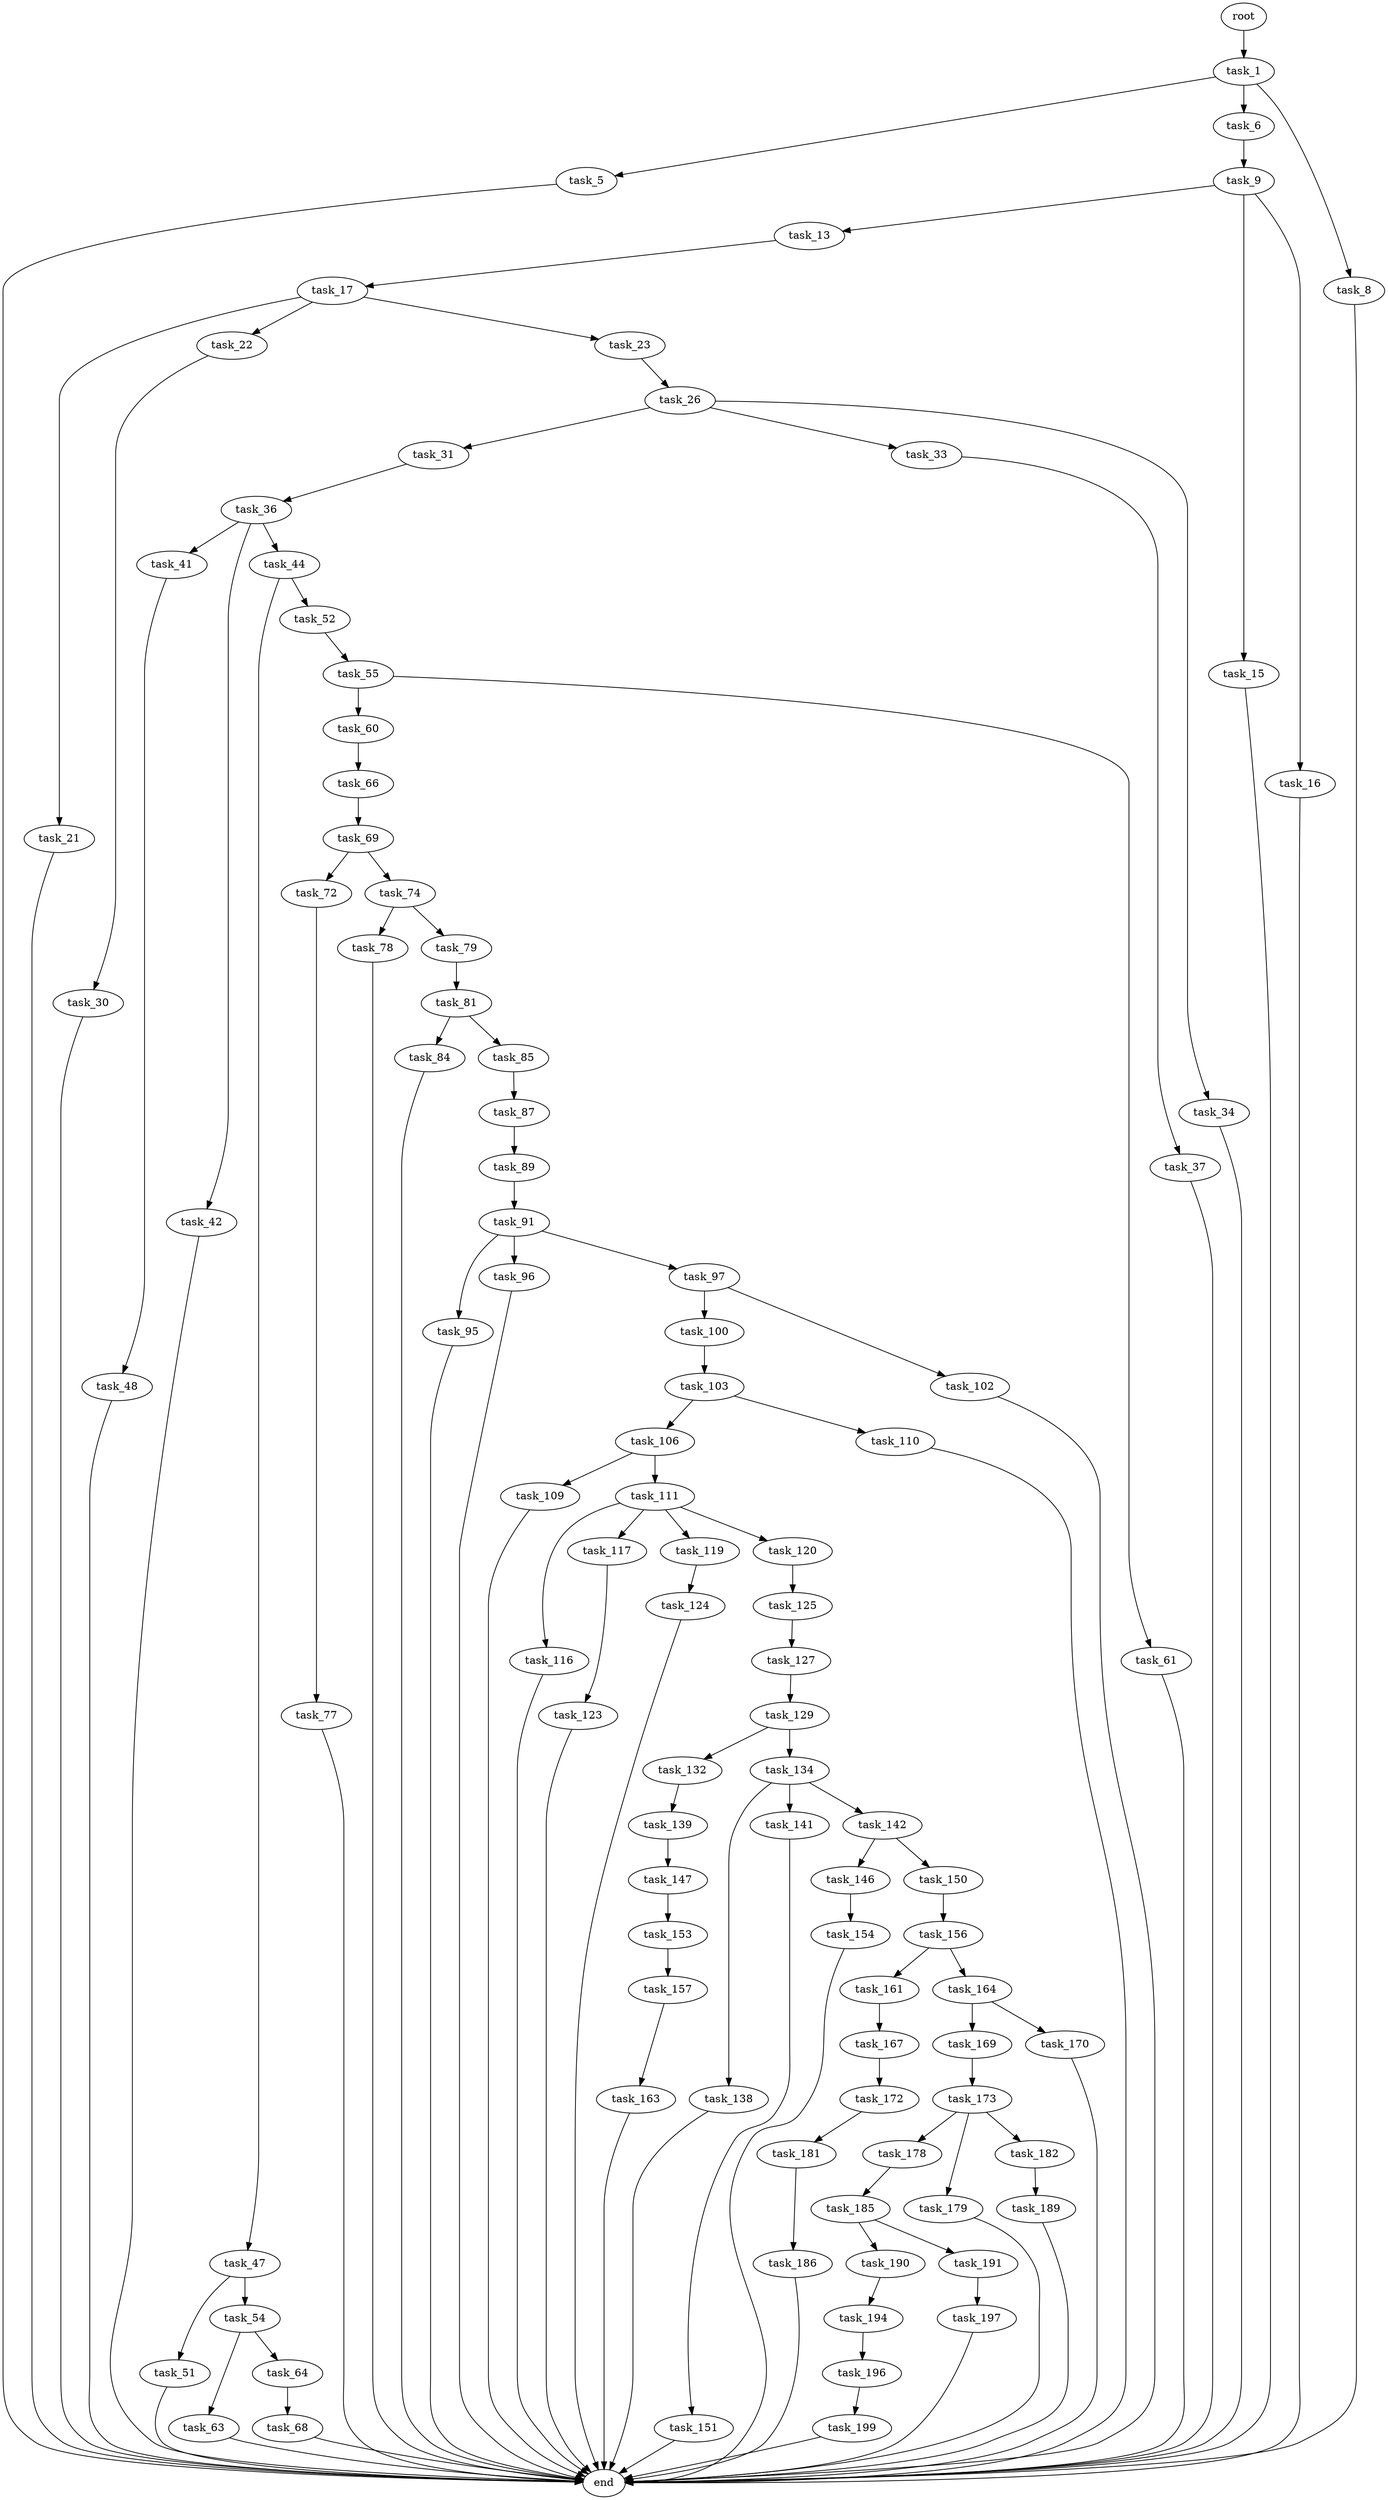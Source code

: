 digraph G {
  root [size="0.000000"];
  task_1 [size="299354726549.000000"];
  task_5 [size="1688355720.000000"];
  task_6 [size="19601527977.000000"];
  task_8 [size="1174681893103.000000"];
  task_9 [size="171648285989.000000"];
  task_13 [size="68719476736.000000"];
  task_15 [size="205439498569.000000"];
  task_16 [size="231928233984.000000"];
  task_17 [size="6373923879.000000"];
  task_21 [size="5904040838.000000"];
  task_22 [size="3811367005.000000"];
  task_23 [size="20562810281.000000"];
  task_26 [size="7260175763.000000"];
  task_30 [size="265823743332.000000"];
  task_31 [size="17016610975.000000"];
  task_33 [size="24890602013.000000"];
  task_34 [size="2123288781.000000"];
  task_36 [size="367478920016.000000"];
  task_37 [size="549755813888.000000"];
  task_41 [size="2886389587.000000"];
  task_42 [size="2381033726.000000"];
  task_44 [size="59735614670.000000"];
  task_47 [size="549755813888.000000"];
  task_48 [size="1073741824000.000000"];
  task_51 [size="607867292617.000000"];
  task_52 [size="85902069312.000000"];
  task_54 [size="134217728000.000000"];
  task_55 [size="388901942550.000000"];
  task_60 [size="1016960819269.000000"];
  task_61 [size="1073741824000.000000"];
  task_63 [size="158786708107.000000"];
  task_64 [size="1073741824000.000000"];
  task_66 [size="287890413939.000000"];
  task_68 [size="4409590324.000000"];
  task_69 [size="30334560264.000000"];
  task_72 [size="3742339196.000000"];
  task_74 [size="782757789696.000000"];
  task_77 [size="28991029248.000000"];
  task_78 [size="2542632067.000000"];
  task_79 [size="1819434095.000000"];
  task_81 [size="28991029248.000000"];
  task_84 [size="68719476736.000000"];
  task_85 [size="28281865845.000000"];
  task_87 [size="521583687316.000000"];
  task_89 [size="96485396402.000000"];
  task_91 [size="41724007475.000000"];
  task_95 [size="112489356712.000000"];
  task_96 [size="782757789696.000000"];
  task_97 [size="180222923694.000000"];
  task_100 [size="1283659484406.000000"];
  task_102 [size="30553608349.000000"];
  task_103 [size="231928233984.000000"];
  task_106 [size="440522330635.000000"];
  task_109 [size="1073741824000.000000"];
  task_110 [size="68719476736.000000"];
  task_111 [size="660373575587.000000"];
  task_116 [size="231928233984.000000"];
  task_117 [size="20729810066.000000"];
  task_119 [size="40820682042.000000"];
  task_120 [size="228500021869.000000"];
  task_123 [size="549755813888.000000"];
  task_124 [size="340060634031.000000"];
  task_125 [size="344761671.000000"];
  task_127 [size="368293445632.000000"];
  task_129 [size="549755813888.000000"];
  task_132 [size="528025939265.000000"];
  task_134 [size="1073741824000.000000"];
  task_138 [size="1073741824000.000000"];
  task_139 [size="16754067601.000000"];
  task_141 [size="47776302308.000000"];
  task_142 [size="549755813888.000000"];
  task_146 [size="32687092339.000000"];
  task_147 [size="782757789696.000000"];
  task_150 [size="28991029248.000000"];
  task_151 [size="134217728000.000000"];
  task_153 [size="12861269604.000000"];
  task_154 [size="219262984971.000000"];
  task_156 [size="399318660959.000000"];
  task_157 [size="782757789696.000000"];
  task_161 [size="26020637029.000000"];
  task_163 [size="7934106226.000000"];
  task_164 [size="28991029248.000000"];
  task_167 [size="17068305667.000000"];
  task_169 [size="68719476736.000000"];
  task_170 [size="4435296299.000000"];
  task_172 [size="14994042851.000000"];
  task_173 [size="368293445632.000000"];
  task_178 [size="17712868355.000000"];
  task_179 [size="9693147436.000000"];
  task_181 [size="181908594368.000000"];
  task_182 [size="13116074024.000000"];
  task_185 [size="6677589986.000000"];
  task_186 [size="231928233984.000000"];
  task_189 [size="179540440184.000000"];
  task_190 [size="22354171059.000000"];
  task_191 [size="244750394007.000000"];
  task_194 [size="329179430692.000000"];
  task_196 [size="92728841038.000000"];
  task_197 [size="852583003811.000000"];
  task_199 [size="13224864646.000000"];
  end [size="0.000000"];

  root -> task_1 [size="1.000000"];
  task_1 -> task_5 [size="411041792.000000"];
  task_1 -> task_6 [size="411041792.000000"];
  task_1 -> task_8 [size="411041792.000000"];
  task_5 -> end [size="1.000000"];
  task_6 -> task_9 [size="75497472.000000"];
  task_8 -> end [size="1.000000"];
  task_9 -> task_13 [size="301989888.000000"];
  task_9 -> task_15 [size="301989888.000000"];
  task_9 -> task_16 [size="301989888.000000"];
  task_13 -> task_17 [size="134217728.000000"];
  task_15 -> end [size="1.000000"];
  task_16 -> end [size="1.000000"];
  task_17 -> task_21 [size="134217728.000000"];
  task_17 -> task_22 [size="134217728.000000"];
  task_17 -> task_23 [size="134217728.000000"];
  task_21 -> end [size="1.000000"];
  task_22 -> task_30 [size="134217728.000000"];
  task_23 -> task_26 [size="411041792.000000"];
  task_26 -> task_31 [size="679477248.000000"];
  task_26 -> task_33 [size="679477248.000000"];
  task_26 -> task_34 [size="679477248.000000"];
  task_30 -> end [size="1.000000"];
  task_31 -> task_36 [size="536870912.000000"];
  task_33 -> task_37 [size="838860800.000000"];
  task_34 -> end [size="1.000000"];
  task_36 -> task_41 [size="411041792.000000"];
  task_36 -> task_42 [size="411041792.000000"];
  task_36 -> task_44 [size="411041792.000000"];
  task_37 -> end [size="1.000000"];
  task_41 -> task_48 [size="134217728.000000"];
  task_42 -> end [size="1.000000"];
  task_44 -> task_47 [size="134217728.000000"];
  task_44 -> task_52 [size="134217728.000000"];
  task_47 -> task_51 [size="536870912.000000"];
  task_47 -> task_54 [size="536870912.000000"];
  task_48 -> end [size="1.000000"];
  task_51 -> end [size="1.000000"];
  task_52 -> task_55 [size="134217728.000000"];
  task_54 -> task_63 [size="209715200.000000"];
  task_54 -> task_64 [size="209715200.000000"];
  task_55 -> task_60 [size="411041792.000000"];
  task_55 -> task_61 [size="411041792.000000"];
  task_60 -> task_66 [size="838860800.000000"];
  task_61 -> end [size="1.000000"];
  task_63 -> end [size="1.000000"];
  task_64 -> task_68 [size="838860800.000000"];
  task_66 -> task_69 [size="209715200.000000"];
  task_68 -> end [size="1.000000"];
  task_69 -> task_72 [size="838860800.000000"];
  task_69 -> task_74 [size="838860800.000000"];
  task_72 -> task_77 [size="75497472.000000"];
  task_74 -> task_78 [size="679477248.000000"];
  task_74 -> task_79 [size="679477248.000000"];
  task_77 -> end [size="1.000000"];
  task_78 -> end [size="1.000000"];
  task_79 -> task_81 [size="75497472.000000"];
  task_81 -> task_84 [size="75497472.000000"];
  task_81 -> task_85 [size="75497472.000000"];
  task_84 -> end [size="1.000000"];
  task_85 -> task_87 [size="679477248.000000"];
  task_87 -> task_89 [size="838860800.000000"];
  task_89 -> task_91 [size="134217728.000000"];
  task_91 -> task_95 [size="33554432.000000"];
  task_91 -> task_96 [size="33554432.000000"];
  task_91 -> task_97 [size="33554432.000000"];
  task_95 -> end [size="1.000000"];
  task_96 -> end [size="1.000000"];
  task_97 -> task_100 [size="301989888.000000"];
  task_97 -> task_102 [size="301989888.000000"];
  task_100 -> task_103 [size="838860800.000000"];
  task_102 -> end [size="1.000000"];
  task_103 -> task_106 [size="301989888.000000"];
  task_103 -> task_110 [size="301989888.000000"];
  task_106 -> task_109 [size="679477248.000000"];
  task_106 -> task_111 [size="679477248.000000"];
  task_109 -> end [size="1.000000"];
  task_110 -> end [size="1.000000"];
  task_111 -> task_116 [size="679477248.000000"];
  task_111 -> task_117 [size="679477248.000000"];
  task_111 -> task_119 [size="679477248.000000"];
  task_111 -> task_120 [size="679477248.000000"];
  task_116 -> end [size="1.000000"];
  task_117 -> task_123 [size="536870912.000000"];
  task_119 -> task_124 [size="33554432.000000"];
  task_120 -> task_125 [size="209715200.000000"];
  task_123 -> end [size="1.000000"];
  task_124 -> end [size="1.000000"];
  task_125 -> task_127 [size="33554432.000000"];
  task_127 -> task_129 [size="411041792.000000"];
  task_129 -> task_132 [size="536870912.000000"];
  task_129 -> task_134 [size="536870912.000000"];
  task_132 -> task_139 [size="536870912.000000"];
  task_134 -> task_138 [size="838860800.000000"];
  task_134 -> task_141 [size="838860800.000000"];
  task_134 -> task_142 [size="838860800.000000"];
  task_138 -> end [size="1.000000"];
  task_139 -> task_147 [size="838860800.000000"];
  task_141 -> task_151 [size="838860800.000000"];
  task_142 -> task_146 [size="536870912.000000"];
  task_142 -> task_150 [size="536870912.000000"];
  task_146 -> task_154 [size="838860800.000000"];
  task_147 -> task_153 [size="679477248.000000"];
  task_150 -> task_156 [size="75497472.000000"];
  task_151 -> end [size="1.000000"];
  task_153 -> task_157 [size="838860800.000000"];
  task_154 -> end [size="1.000000"];
  task_156 -> task_161 [size="838860800.000000"];
  task_156 -> task_164 [size="838860800.000000"];
  task_157 -> task_163 [size="679477248.000000"];
  task_161 -> task_167 [size="679477248.000000"];
  task_163 -> end [size="1.000000"];
  task_164 -> task_169 [size="75497472.000000"];
  task_164 -> task_170 [size="75497472.000000"];
  task_167 -> task_172 [size="75497472.000000"];
  task_169 -> task_173 [size="134217728.000000"];
  task_170 -> end [size="1.000000"];
  task_172 -> task_181 [size="33554432.000000"];
  task_173 -> task_178 [size="411041792.000000"];
  task_173 -> task_179 [size="411041792.000000"];
  task_173 -> task_182 [size="411041792.000000"];
  task_178 -> task_185 [size="679477248.000000"];
  task_179 -> end [size="1.000000"];
  task_181 -> task_186 [size="209715200.000000"];
  task_182 -> task_189 [size="411041792.000000"];
  task_185 -> task_190 [size="134217728.000000"];
  task_185 -> task_191 [size="134217728.000000"];
  task_186 -> end [size="1.000000"];
  task_189 -> end [size="1.000000"];
  task_190 -> task_194 [size="33554432.000000"];
  task_191 -> task_197 [size="209715200.000000"];
  task_194 -> task_196 [size="536870912.000000"];
  task_196 -> task_199 [size="75497472.000000"];
  task_197 -> end [size="1.000000"];
  task_199 -> end [size="1.000000"];
}
